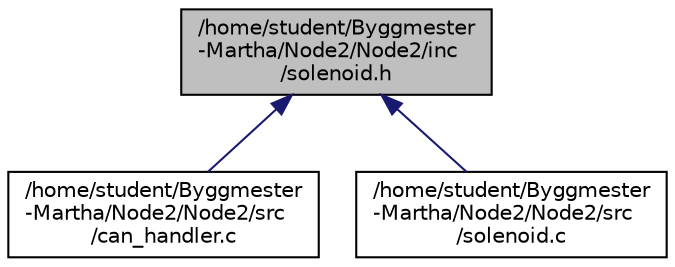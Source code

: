 digraph "/home/student/Byggmester-Martha/Node2/Node2/inc/solenoid.h"
{
  edge [fontname="Helvetica",fontsize="10",labelfontname="Helvetica",labelfontsize="10"];
  node [fontname="Helvetica",fontsize="10",shape=record];
  Node4 [label="/home/student/Byggmester\l-Martha/Node2/Node2/inc\l/solenoid.h",height=0.2,width=0.4,color="black", fillcolor="grey75", style="filled", fontcolor="black"];
  Node4 -> Node5 [dir="back",color="midnightblue",fontsize="10",style="solid"];
  Node5 [label="/home/student/Byggmester\l-Martha/Node2/Node2/src\l/can_handler.c",height=0.2,width=0.4,color="black", fillcolor="white", style="filled",URL="$can__handler_8c.html",tooltip="Implementation of can_handler library. "];
  Node4 -> Node6 [dir="back",color="midnightblue",fontsize="10",style="solid"];
  Node6 [label="/home/student/Byggmester\l-Martha/Node2/Node2/src\l/solenoid.c",height=0.2,width=0.4,color="black", fillcolor="white", style="filled",URL="$solenoid_8c.html",tooltip="Library for controlling the solenoid. "];
}
